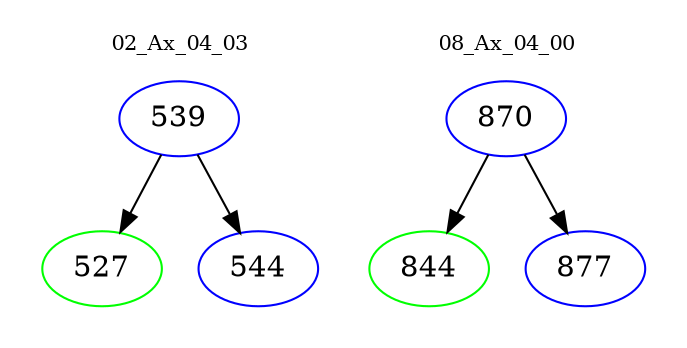 digraph{
subgraph cluster_0 {
color = white
label = "02_Ax_04_03";
fontsize=10;
T0_539 [label="539", color="blue"]
T0_539 -> T0_527 [color="black"]
T0_527 [label="527", color="green"]
T0_539 -> T0_544 [color="black"]
T0_544 [label="544", color="blue"]
}
subgraph cluster_1 {
color = white
label = "08_Ax_04_00";
fontsize=10;
T1_870 [label="870", color="blue"]
T1_870 -> T1_844 [color="black"]
T1_844 [label="844", color="green"]
T1_870 -> T1_877 [color="black"]
T1_877 [label="877", color="blue"]
}
}
